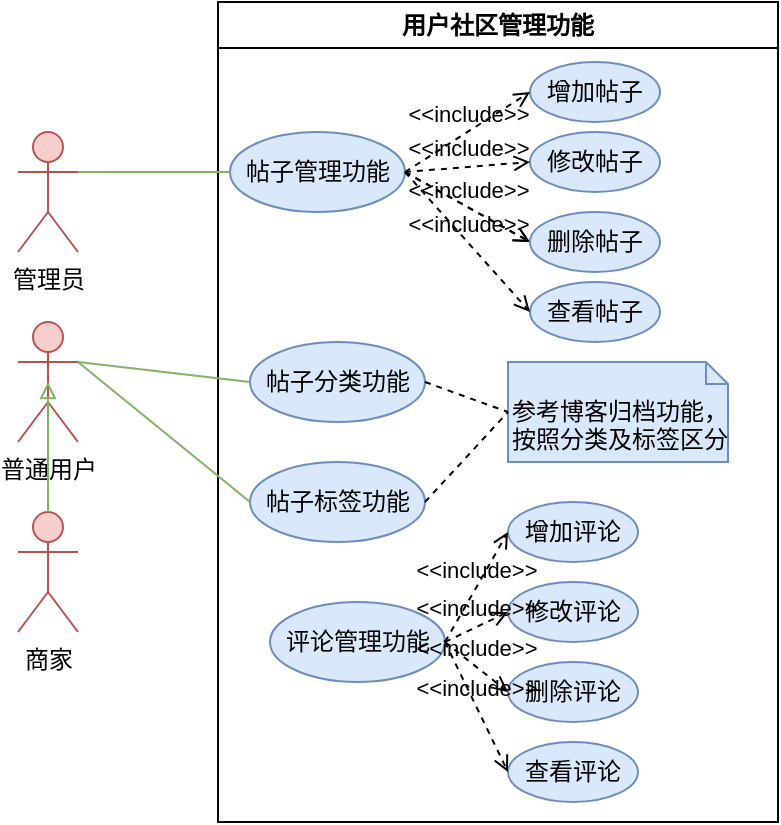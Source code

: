 <mxfile version="24.9.2">
  <diagram name="第 1 页" id="nkEOty-bVfPlOfj25dJT">
    <mxGraphModel dx="724" dy="392" grid="1" gridSize="10" guides="1" tooltips="1" connect="1" arrows="1" fold="1" page="1" pageScale="1" pageWidth="827" pageHeight="1169" math="0" shadow="0">
      <root>
        <mxCell id="0" />
        <mxCell id="1" parent="0" />
        <mxCell id="-BfA1qe5HU-dB9uuBJLc-1" value="用户社区管理功能" style="swimlane;whiteSpace=wrap;html=1;" vertex="1" parent="1">
          <mxGeometry x="324" y="110" width="280" height="410" as="geometry" />
        </mxCell>
        <mxCell id="-BfA1qe5HU-dB9uuBJLc-2" value="帖子管理功能" style="ellipse;whiteSpace=wrap;html=1;fillColor=#dae8fc;strokeColor=#6c8ebf;" vertex="1" parent="-BfA1qe5HU-dB9uuBJLc-1">
          <mxGeometry x="6" y="65" width="87.5" height="40" as="geometry" />
        </mxCell>
        <mxCell id="-BfA1qe5HU-dB9uuBJLc-3" value="帖子分类功能" style="ellipse;whiteSpace=wrap;html=1;fillColor=#dae8fc;strokeColor=#6c8ebf;" vertex="1" parent="-BfA1qe5HU-dB9uuBJLc-1">
          <mxGeometry x="16" y="170" width="87.5" height="40" as="geometry" />
        </mxCell>
        <mxCell id="-BfA1qe5HU-dB9uuBJLc-4" value="帖子标签功能" style="ellipse;whiteSpace=wrap;html=1;fillColor=#dae8fc;strokeColor=#6c8ebf;" vertex="1" parent="-BfA1qe5HU-dB9uuBJLc-1">
          <mxGeometry x="16" y="230" width="87.5" height="40" as="geometry" />
        </mxCell>
        <mxCell id="-BfA1qe5HU-dB9uuBJLc-7" value="增加帖子" style="ellipse;whiteSpace=wrap;html=1;fillColor=#dae8fc;strokeColor=#6c8ebf;" vertex="1" parent="-BfA1qe5HU-dB9uuBJLc-1">
          <mxGeometry x="156" y="30" width="65" height="30" as="geometry" />
        </mxCell>
        <mxCell id="-BfA1qe5HU-dB9uuBJLc-8" value="修改帖子" style="ellipse;whiteSpace=wrap;html=1;fillColor=#dae8fc;strokeColor=#6c8ebf;" vertex="1" parent="-BfA1qe5HU-dB9uuBJLc-1">
          <mxGeometry x="156" y="65" width="65" height="30" as="geometry" />
        </mxCell>
        <mxCell id="-BfA1qe5HU-dB9uuBJLc-10" value="&amp;lt;&amp;lt;include&amp;gt;&amp;gt;" style="html=1;verticalAlign=bottom;labelBackgroundColor=none;endArrow=open;endFill=0;dashed=1;rounded=0;exitX=1;exitY=0.5;exitDx=0;exitDy=0;entryX=0;entryY=0.5;entryDx=0;entryDy=0;" edge="1" parent="-BfA1qe5HU-dB9uuBJLc-1" source="-BfA1qe5HU-dB9uuBJLc-2" target="-BfA1qe5HU-dB9uuBJLc-7">
          <mxGeometry x="0.0" width="160" relative="1" as="geometry">
            <mxPoint x="155" y="155" as="sourcePoint" />
            <mxPoint x="205" y="125" as="targetPoint" />
            <mxPoint as="offset" />
          </mxGeometry>
        </mxCell>
        <mxCell id="-BfA1qe5HU-dB9uuBJLc-11" value="&amp;lt;&amp;lt;include&amp;gt;&amp;gt;" style="html=1;verticalAlign=bottom;labelBackgroundColor=none;endArrow=open;endFill=0;dashed=1;rounded=0;entryX=0;entryY=0.5;entryDx=0;entryDy=0;exitX=1;exitY=0.5;exitDx=0;exitDy=0;" edge="1" parent="-BfA1qe5HU-dB9uuBJLc-1" source="-BfA1qe5HU-dB9uuBJLc-2" target="-BfA1qe5HU-dB9uuBJLc-8">
          <mxGeometry x="0.0" width="160" relative="1" as="geometry">
            <mxPoint x="336" y="85" as="sourcePoint" />
            <mxPoint x="386" y="55" as="targetPoint" />
            <mxPoint as="offset" />
          </mxGeometry>
        </mxCell>
        <mxCell id="-BfA1qe5HU-dB9uuBJLc-12" value="&amp;lt;&amp;lt;include&amp;gt;&amp;gt;" style="html=1;verticalAlign=bottom;labelBackgroundColor=none;endArrow=open;endFill=0;dashed=1;rounded=0;exitX=1;exitY=0.5;exitDx=0;exitDy=0;entryX=0;entryY=0.5;entryDx=0;entryDy=0;" edge="1" parent="-BfA1qe5HU-dB9uuBJLc-1" source="-BfA1qe5HU-dB9uuBJLc-2" target="-BfA1qe5HU-dB9uuBJLc-9">
          <mxGeometry x="0.0" width="160" relative="1" as="geometry">
            <mxPoint x="396" y="95" as="sourcePoint" />
            <mxPoint x="446" y="65" as="targetPoint" />
            <mxPoint as="offset" />
          </mxGeometry>
        </mxCell>
        <mxCell id="-BfA1qe5HU-dB9uuBJLc-15" value="查看帖子" style="ellipse;whiteSpace=wrap;html=1;fillColor=#dae8fc;strokeColor=#6c8ebf;" vertex="1" parent="-BfA1qe5HU-dB9uuBJLc-1">
          <mxGeometry x="156" y="140" width="65" height="30" as="geometry" />
        </mxCell>
        <mxCell id="-BfA1qe5HU-dB9uuBJLc-16" value="&amp;lt;&amp;lt;include&amp;gt;&amp;gt;" style="html=1;verticalAlign=bottom;labelBackgroundColor=none;endArrow=open;endFill=0;dashed=1;rounded=0;exitX=1;exitY=0.5;exitDx=0;exitDy=0;entryX=0;entryY=0.5;entryDx=0;entryDy=0;" edge="1" parent="-BfA1qe5HU-dB9uuBJLc-1" source="-BfA1qe5HU-dB9uuBJLc-2" target="-BfA1qe5HU-dB9uuBJLc-15">
          <mxGeometry x="0.0" width="160" relative="1" as="geometry">
            <mxPoint x="102.25" y="125" as="sourcePoint" />
            <mxPoint x="37.25" y="160" as="targetPoint" />
            <mxPoint as="offset" />
          </mxGeometry>
        </mxCell>
        <mxCell id="-BfA1qe5HU-dB9uuBJLc-26" value="评论管理功能" style="ellipse;whiteSpace=wrap;html=1;fillColor=#dae8fc;strokeColor=#6c8ebf;" vertex="1" parent="-BfA1qe5HU-dB9uuBJLc-1">
          <mxGeometry x="26" y="300" width="87.5" height="40" as="geometry" />
        </mxCell>
        <mxCell id="-BfA1qe5HU-dB9uuBJLc-27" value="增加评论" style="ellipse;whiteSpace=wrap;html=1;fillColor=#dae8fc;strokeColor=#6c8ebf;" vertex="1" parent="-BfA1qe5HU-dB9uuBJLc-1">
          <mxGeometry x="145" y="250" width="65" height="30" as="geometry" />
        </mxCell>
        <mxCell id="-BfA1qe5HU-dB9uuBJLc-28" value="修改评论" style="ellipse;whiteSpace=wrap;html=1;fillColor=#dae8fc;strokeColor=#6c8ebf;" vertex="1" parent="-BfA1qe5HU-dB9uuBJLc-1">
          <mxGeometry x="145" y="290" width="65" height="30" as="geometry" />
        </mxCell>
        <mxCell id="-BfA1qe5HU-dB9uuBJLc-29" value="删除评论" style="ellipse;whiteSpace=wrap;html=1;fillColor=#dae8fc;strokeColor=#6c8ebf;" vertex="1" parent="-BfA1qe5HU-dB9uuBJLc-1">
          <mxGeometry x="145" y="330" width="65" height="30" as="geometry" />
        </mxCell>
        <mxCell id="-BfA1qe5HU-dB9uuBJLc-30" value="查看评论" style="ellipse;whiteSpace=wrap;html=1;fillColor=#dae8fc;strokeColor=#6c8ebf;" vertex="1" parent="-BfA1qe5HU-dB9uuBJLc-1">
          <mxGeometry x="145" y="370" width="65" height="30" as="geometry" />
        </mxCell>
        <mxCell id="-BfA1qe5HU-dB9uuBJLc-31" value="&amp;lt;&amp;lt;include&amp;gt;&amp;gt;" style="html=1;verticalAlign=bottom;labelBackgroundColor=none;endArrow=open;endFill=0;dashed=1;rounded=0;exitX=1;exitY=0.5;exitDx=0;exitDy=0;entryX=0;entryY=0.5;entryDx=0;entryDy=0;" edge="1" parent="-BfA1qe5HU-dB9uuBJLc-1" source="-BfA1qe5HU-dB9uuBJLc-26" target="-BfA1qe5HU-dB9uuBJLc-27">
          <mxGeometry x="0.0" width="160" relative="1" as="geometry">
            <mxPoint x="82.5" y="225" as="sourcePoint" />
            <mxPoint x="113.5" y="305" as="targetPoint" />
            <mxPoint as="offset" />
          </mxGeometry>
        </mxCell>
        <mxCell id="-BfA1qe5HU-dB9uuBJLc-32" value="&amp;lt;&amp;lt;include&amp;gt;&amp;gt;" style="html=1;verticalAlign=bottom;labelBackgroundColor=none;endArrow=open;endFill=0;dashed=1;rounded=0;entryX=0;entryY=0.5;entryDx=0;entryDy=0;exitX=1;exitY=0.5;exitDx=0;exitDy=0;" edge="1" parent="-BfA1qe5HU-dB9uuBJLc-1" source="-BfA1qe5HU-dB9uuBJLc-26" target="-BfA1qe5HU-dB9uuBJLc-28">
          <mxGeometry x="0.0" width="160" relative="1" as="geometry">
            <mxPoint x="116" y="310" as="sourcePoint" />
            <mxPoint x="155" y="275" as="targetPoint" />
            <mxPoint as="offset" />
          </mxGeometry>
        </mxCell>
        <mxCell id="-BfA1qe5HU-dB9uuBJLc-54" value="&amp;lt;&amp;lt;include&amp;gt;&amp;gt;" style="html=1;verticalAlign=bottom;labelBackgroundColor=none;endArrow=open;endFill=0;dashed=1;rounded=0;entryX=0;entryY=0.5;entryDx=0;entryDy=0;exitX=1;exitY=0.5;exitDx=0;exitDy=0;" edge="1" parent="-BfA1qe5HU-dB9uuBJLc-1" source="-BfA1qe5HU-dB9uuBJLc-26" target="-BfA1qe5HU-dB9uuBJLc-29">
          <mxGeometry x="0.0" width="160" relative="1" as="geometry">
            <mxPoint x="64.25" y="359.31" as="sourcePoint" />
            <mxPoint x="95.25" y="359.31" as="targetPoint" />
            <mxPoint as="offset" />
          </mxGeometry>
        </mxCell>
        <mxCell id="-BfA1qe5HU-dB9uuBJLc-55" value="&amp;lt;&amp;lt;include&amp;gt;&amp;gt;" style="html=1;verticalAlign=bottom;labelBackgroundColor=none;endArrow=open;endFill=0;dashed=1;rounded=0;entryX=0;entryY=0.5;entryDx=0;entryDy=0;exitX=1;exitY=0.5;exitDx=0;exitDy=0;" edge="1" parent="-BfA1qe5HU-dB9uuBJLc-1" source="-BfA1qe5HU-dB9uuBJLc-26" target="-BfA1qe5HU-dB9uuBJLc-30">
          <mxGeometry x="0.0" width="160" relative="1" as="geometry">
            <mxPoint x="346" y="290" as="sourcePoint" />
            <mxPoint x="377" y="290" as="targetPoint" />
            <mxPoint as="offset" />
          </mxGeometry>
        </mxCell>
        <mxCell id="-BfA1qe5HU-dB9uuBJLc-56" value="参考博客归档功能，按照分类及标签区分" style="shape=note2;boundedLbl=1;whiteSpace=wrap;html=1;size=11;verticalAlign=top;align=left;fillColor=#dae8fc;strokeColor=#6c8ebf;" vertex="1" parent="-BfA1qe5HU-dB9uuBJLc-1">
          <mxGeometry x="145" y="180" width="110" height="50" as="geometry" />
        </mxCell>
        <mxCell id="-BfA1qe5HU-dB9uuBJLc-57" value="" style="html=1;verticalAlign=bottom;labelBackgroundColor=none;endArrow=open;endFill=0;dashed=1;rounded=0;exitX=1;exitY=0.5;exitDx=0;exitDy=0;entryX=0;entryY=0.5;entryDx=0;entryDy=0;" edge="1" parent="-BfA1qe5HU-dB9uuBJLc-1" source="-BfA1qe5HU-dB9uuBJLc-2" target="-BfA1qe5HU-dB9uuBJLc-9">
          <mxGeometry x="0.0" width="160" relative="1" as="geometry">
            <mxPoint x="418" y="195" as="sourcePoint" />
            <mxPoint x="479" y="275" as="targetPoint" />
            <mxPoint as="offset" />
          </mxGeometry>
        </mxCell>
        <mxCell id="-BfA1qe5HU-dB9uuBJLc-9" value="删除帖子" style="ellipse;whiteSpace=wrap;html=1;fillColor=#dae8fc;strokeColor=#6c8ebf;" vertex="1" parent="-BfA1qe5HU-dB9uuBJLc-1">
          <mxGeometry x="156" y="105" width="65" height="30" as="geometry" />
        </mxCell>
        <mxCell id="-BfA1qe5HU-dB9uuBJLc-58" value="" style="endArrow=none;dashed=1;html=1;rounded=0;exitX=1;exitY=0.5;exitDx=0;exitDy=0;entryX=0;entryY=0.5;entryDx=0;entryDy=0;entryPerimeter=0;" edge="1" parent="-BfA1qe5HU-dB9uuBJLc-1" source="-BfA1qe5HU-dB9uuBJLc-3" target="-BfA1qe5HU-dB9uuBJLc-56">
          <mxGeometry width="50" height="50" relative="1" as="geometry">
            <mxPoint x="346" y="200" as="sourcePoint" />
            <mxPoint x="448.5" y="220" as="targetPoint" />
          </mxGeometry>
        </mxCell>
        <mxCell id="-BfA1qe5HU-dB9uuBJLc-14" value="" style="endArrow=none;dashed=1;html=1;rounded=0;exitX=1;exitY=0.5;exitDx=0;exitDy=0;entryX=0;entryY=0.5;entryDx=0;entryDy=0;entryPerimeter=0;" edge="1" parent="-BfA1qe5HU-dB9uuBJLc-1" source="-BfA1qe5HU-dB9uuBJLc-4" target="-BfA1qe5HU-dB9uuBJLc-56">
          <mxGeometry width="50" height="50" relative="1" as="geometry">
            <mxPoint x="336" y="190" as="sourcePoint" />
            <mxPoint x="438.5" y="210" as="targetPoint" />
          </mxGeometry>
        </mxCell>
        <mxCell id="-BfA1qe5HU-dB9uuBJLc-17" value="普通用户" style="shape=umlActor;verticalLabelPosition=bottom;verticalAlign=top;html=1;fillColor=#f8cecc;strokeColor=#b85450;" vertex="1" parent="1">
          <mxGeometry x="224" y="270" width="30" height="60" as="geometry" />
        </mxCell>
        <mxCell id="-BfA1qe5HU-dB9uuBJLc-18" value="商家" style="shape=umlActor;verticalLabelPosition=bottom;verticalAlign=top;html=1;fillColor=#f8cecc;strokeColor=#b85450;" vertex="1" parent="1">
          <mxGeometry x="224" y="365" width="30" height="60" as="geometry" />
        </mxCell>
        <mxCell id="-BfA1qe5HU-dB9uuBJLc-19" value="管理员" style="shape=umlActor;verticalLabelPosition=bottom;verticalAlign=top;html=1;fillColor=#f8cecc;strokeColor=#b85450;" vertex="1" parent="1">
          <mxGeometry x="224" y="175" width="30" height="60" as="geometry" />
        </mxCell>
        <mxCell id="-BfA1qe5HU-dB9uuBJLc-20" value="" style="endArrow=block;endFill=0;html=1;rounded=0;fillColor=#d5e8d4;strokeColor=#82b366;exitX=0.5;exitY=0;exitDx=0;exitDy=0;exitPerimeter=0;entryX=0.5;entryY=0.5;entryDx=0;entryDy=0;entryPerimeter=0;" edge="1" parent="1" source="-BfA1qe5HU-dB9uuBJLc-18" target="-BfA1qe5HU-dB9uuBJLc-17">
          <mxGeometry width="160" relative="1" as="geometry">
            <mxPoint x="279" y="515" as="sourcePoint" />
            <mxPoint x="264" y="435" as="targetPoint" />
          </mxGeometry>
        </mxCell>
        <mxCell id="-BfA1qe5HU-dB9uuBJLc-22" value="" style="endArrow=none;html=1;rounded=0;fillColor=#d5e8d4;strokeColor=#82b366;exitX=0;exitY=0.5;exitDx=0;exitDy=0;entryX=1;entryY=0.333;entryDx=0;entryDy=0;entryPerimeter=0;" edge="1" parent="1" source="-BfA1qe5HU-dB9uuBJLc-4" target="-BfA1qe5HU-dB9uuBJLc-17">
          <mxGeometry width="50" height="50" relative="1" as="geometry">
            <mxPoint x="414" y="220" as="sourcePoint" />
            <mxPoint x="254" y="270" as="targetPoint" />
          </mxGeometry>
        </mxCell>
        <mxCell id="-BfA1qe5HU-dB9uuBJLc-23" value="" style="endArrow=none;html=1;rounded=0;fillColor=#d5e8d4;strokeColor=#82b366;entryX=1;entryY=0.333;entryDx=0;entryDy=0;entryPerimeter=0;exitX=0;exitY=0.5;exitDx=0;exitDy=0;" edge="1" parent="1" source="-BfA1qe5HU-dB9uuBJLc-3" target="-BfA1qe5HU-dB9uuBJLc-17">
          <mxGeometry width="50" height="50" relative="1" as="geometry">
            <mxPoint x="404" y="260" as="sourcePoint" />
            <mxPoint x="264" y="280" as="targetPoint" />
          </mxGeometry>
        </mxCell>
        <mxCell id="-BfA1qe5HU-dB9uuBJLc-24" value="" style="endArrow=none;html=1;rounded=0;fillColor=#d5e8d4;strokeColor=#82b366;entryX=1;entryY=0.333;entryDx=0;entryDy=0;entryPerimeter=0;exitX=0;exitY=0.5;exitDx=0;exitDy=0;" edge="1" parent="1" source="-BfA1qe5HU-dB9uuBJLc-2" target="-BfA1qe5HU-dB9uuBJLc-19">
          <mxGeometry width="50" height="50" relative="1" as="geometry">
            <mxPoint x="367" y="250" as="sourcePoint" />
            <mxPoint x="254" y="200" as="targetPoint" />
          </mxGeometry>
        </mxCell>
      </root>
    </mxGraphModel>
  </diagram>
</mxfile>
